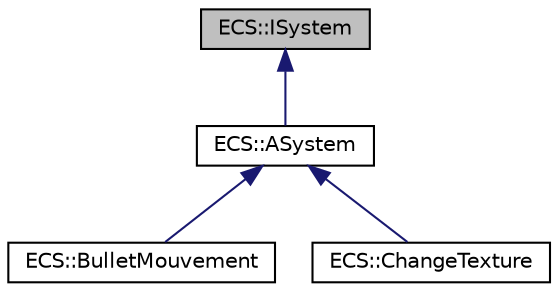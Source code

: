 digraph "ECS::ISystem"
{
 // LATEX_PDF_SIZE
  edge [fontname="Helvetica",fontsize="10",labelfontname="Helvetica",labelfontsize="10"];
  node [fontname="Helvetica",fontsize="10",shape=record];
  Node1 [label="ECS::ISystem",height=0.2,width=0.4,color="black", fillcolor="grey75", style="filled", fontcolor="black",tooltip=" "];
  Node1 -> Node2 [dir="back",color="midnightblue",fontsize="10",style="solid",fontname="Helvetica"];
  Node2 [label="ECS::ASystem",height=0.2,width=0.4,color="black", fillcolor="white", style="filled",URL="$classECS_1_1ASystem.html",tooltip=" "];
  Node2 -> Node3 [dir="back",color="midnightblue",fontsize="10",style="solid",fontname="Helvetica"];
  Node3 [label="ECS::BulletMouvement",height=0.2,width=0.4,color="black", fillcolor="white", style="filled",URL="$classECS_1_1BulletMouvement.html",tooltip=" "];
  Node2 -> Node4 [dir="back",color="midnightblue",fontsize="10",style="solid",fontname="Helvetica"];
  Node4 [label="ECS::ChangeTexture",height=0.2,width=0.4,color="black", fillcolor="white", style="filled",URL="$classECS_1_1ChangeTexture.html",tooltip=" "];
}
